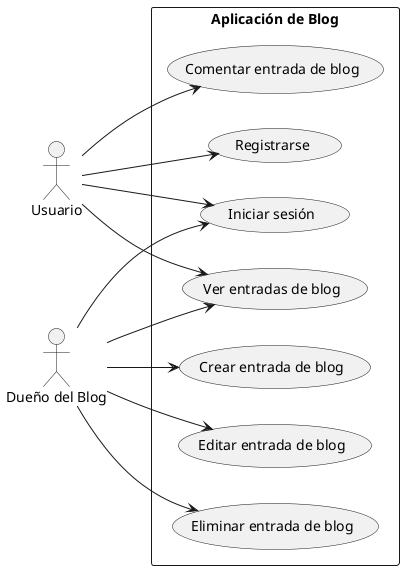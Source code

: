 @startuml
left to right direction

actor Usuario as u
actor "Dueño del Blog" as d

rectangle "Aplicación de Blog" {
    usecase "Registrarse" as UC1
    usecase "Iniciar sesión" as UC2
    usecase "Crear entrada de blog" as UC3
    usecase "Editar entrada de blog" as UC4
    usecase "Eliminar entrada de blog" as UC5
    usecase "Ver entradas de blog" as UC6
    usecase "Comentar entrada de blog" as UC7
}

u --> UC1
u --> UC2
u --> UC6
u --> UC7

d --> UC2
d --> UC3
d --> UC4
d --> UC5
d --> UC6

@enduml
